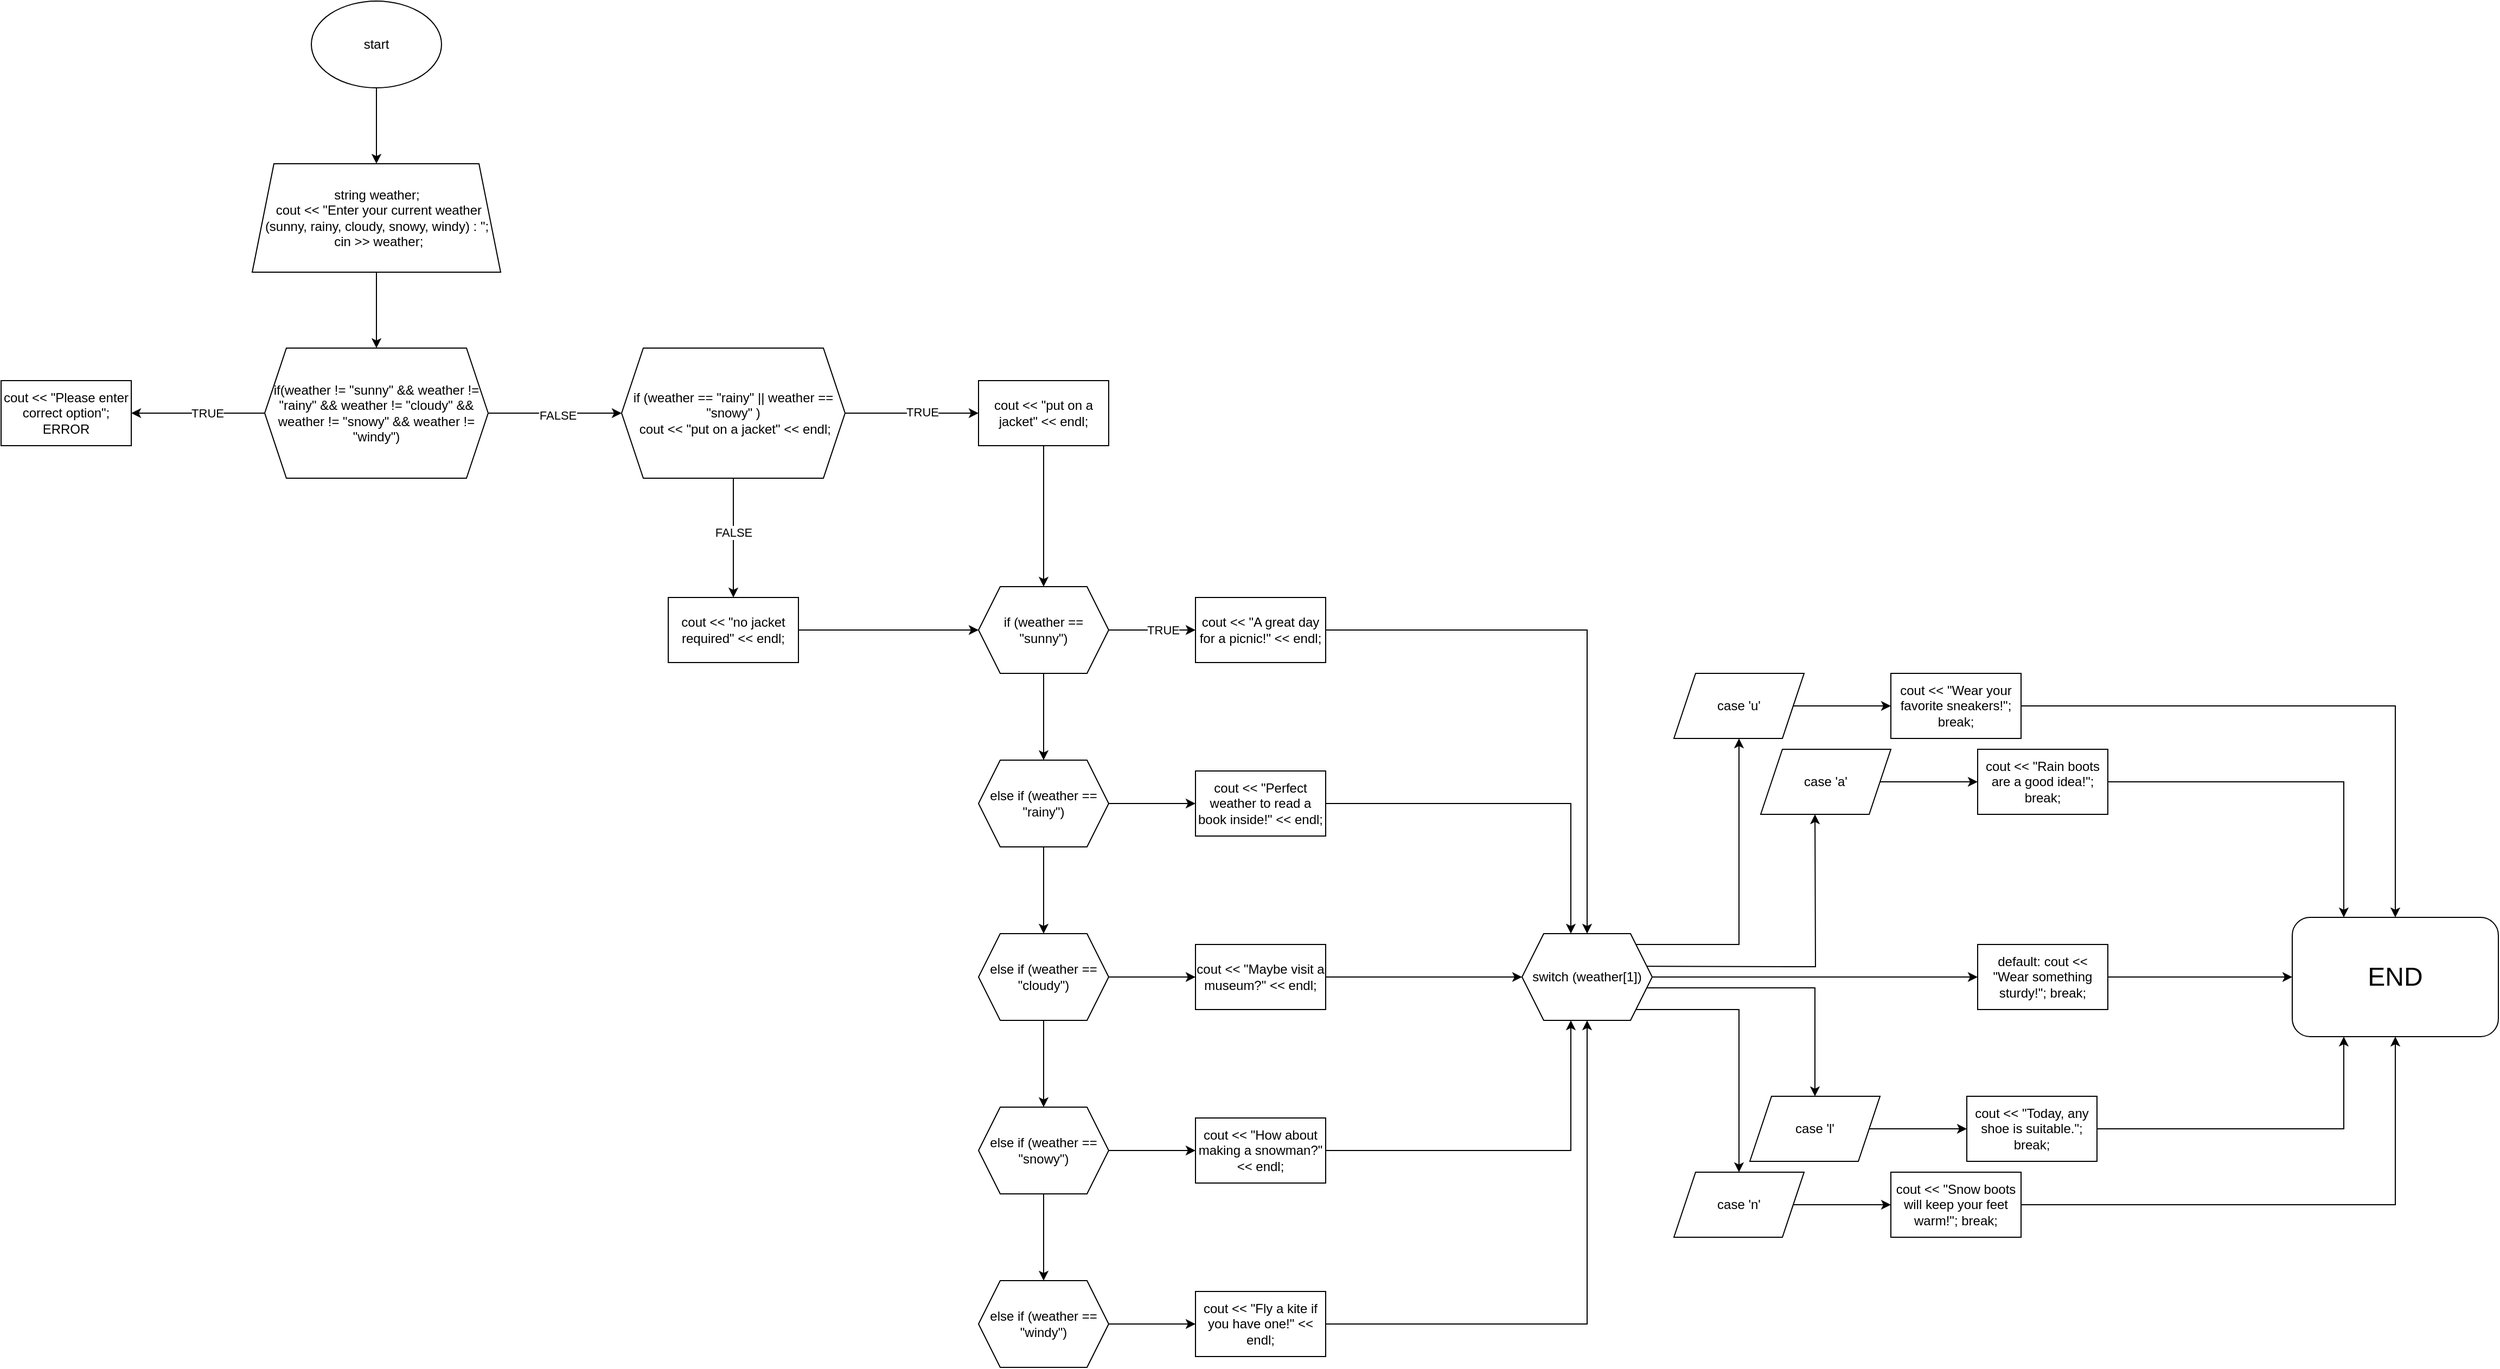 <mxfile version="24.8.4">
  <diagram name="Page-1" id="R4--Hn3CGyIyA2Z2W3ry">
    <mxGraphModel dx="2607" dy="1404" grid="1" gridSize="10" guides="1" tooltips="1" connect="1" arrows="1" fold="1" page="1" pageScale="1" pageWidth="827" pageHeight="1169" math="0" shadow="0">
      <root>
        <mxCell id="0" />
        <mxCell id="1" parent="0" />
        <mxCell id="BRve4qeUXSDAPpJKrcPa-3" value="" style="edgeStyle=orthogonalEdgeStyle;rounded=0;orthogonalLoop=1;jettySize=auto;html=1;" edge="1" parent="1" source="BRve4qeUXSDAPpJKrcPa-1" target="BRve4qeUXSDAPpJKrcPa-2">
          <mxGeometry relative="1" as="geometry" />
        </mxCell>
        <mxCell id="BRve4qeUXSDAPpJKrcPa-1" value="start" style="ellipse;whiteSpace=wrap;html=1;" vertex="1" parent="1">
          <mxGeometry x="354" y="60" width="120" height="80" as="geometry" />
        </mxCell>
        <mxCell id="BRve4qeUXSDAPpJKrcPa-5" value="" style="edgeStyle=orthogonalEdgeStyle;rounded=0;orthogonalLoop=1;jettySize=auto;html=1;" edge="1" parent="1" source="BRve4qeUXSDAPpJKrcPa-2" target="BRve4qeUXSDAPpJKrcPa-4">
          <mxGeometry relative="1" as="geometry" />
        </mxCell>
        <mxCell id="BRve4qeUXSDAPpJKrcPa-2" value="string weather;&lt;div&gt;&amp;nbsp;cout &amp;lt;&amp;lt; &quot;Enter your current weather (sunny, rainy, cloudy, snowy, windy) : &quot;;&lt;/div&gt;&lt;div&gt;&amp;nbsp;cin &amp;gt;&amp;gt; weather;&lt;/div&gt;" style="shape=trapezoid;perimeter=trapezoidPerimeter;whiteSpace=wrap;html=1;fixedSize=1;" vertex="1" parent="1">
          <mxGeometry x="299.5" y="210" width="229" height="100" as="geometry" />
        </mxCell>
        <mxCell id="BRve4qeUXSDAPpJKrcPa-7" value="" style="edgeStyle=orthogonalEdgeStyle;rounded=0;orthogonalLoop=1;jettySize=auto;html=1;" edge="1" parent="1" source="BRve4qeUXSDAPpJKrcPa-4" target="BRve4qeUXSDAPpJKrcPa-6">
          <mxGeometry relative="1" as="geometry" />
        </mxCell>
        <mxCell id="BRve4qeUXSDAPpJKrcPa-8" value="TRUE" style="edgeLabel;html=1;align=center;verticalAlign=middle;resizable=0;points=[];" vertex="1" connectable="0" parent="BRve4qeUXSDAPpJKrcPa-7">
          <mxGeometry x="-0.141" relative="1" as="geometry">
            <mxPoint as="offset" />
          </mxGeometry>
        </mxCell>
        <mxCell id="BRve4qeUXSDAPpJKrcPa-10" value="" style="edgeStyle=orthogonalEdgeStyle;rounded=0;orthogonalLoop=1;jettySize=auto;html=1;" edge="1" parent="1" source="BRve4qeUXSDAPpJKrcPa-4">
          <mxGeometry relative="1" as="geometry">
            <mxPoint x="640" y="440" as="targetPoint" />
          </mxGeometry>
        </mxCell>
        <mxCell id="BRve4qeUXSDAPpJKrcPa-11" value="FALSE" style="edgeLabel;html=1;align=center;verticalAlign=middle;resizable=0;points=[];" vertex="1" connectable="0" parent="BRve4qeUXSDAPpJKrcPa-10">
          <mxGeometry x="0.041" y="-1" relative="1" as="geometry">
            <mxPoint as="offset" />
          </mxGeometry>
        </mxCell>
        <mxCell id="BRve4qeUXSDAPpJKrcPa-4" value="if(weather != &quot;sunny&quot; &amp;&amp; weather != &quot;rainy&quot; &amp;&amp; weather != &quot;cloudy&quot; &amp;&amp; weather != &quot;snowy&quot; &amp;&amp; weather != &quot;windy&quot;)" style="shape=hexagon;perimeter=hexagonPerimeter2;whiteSpace=wrap;html=1;fixedSize=1;" vertex="1" parent="1">
          <mxGeometry x="311" y="380" width="206" height="120" as="geometry" />
        </mxCell>
        <mxCell id="BRve4qeUXSDAPpJKrcPa-6" value="cout &amp;lt;&amp;lt; &quot;Please enter correct option&quot;;&lt;div&gt;ERROR&lt;/div&gt;" style="whiteSpace=wrap;html=1;" vertex="1" parent="1">
          <mxGeometry x="68" y="410" width="120" height="60" as="geometry" />
        </mxCell>
        <mxCell id="BRve4qeUXSDAPpJKrcPa-14" value="" style="edgeStyle=orthogonalEdgeStyle;rounded=0;orthogonalLoop=1;jettySize=auto;html=1;" edge="1" parent="1" source="BRve4qeUXSDAPpJKrcPa-12" target="BRve4qeUXSDAPpJKrcPa-13">
          <mxGeometry relative="1" as="geometry" />
        </mxCell>
        <mxCell id="BRve4qeUXSDAPpJKrcPa-15" value="TRUE" style="edgeLabel;html=1;align=center;verticalAlign=middle;resizable=0;points=[];" vertex="1" connectable="0" parent="BRve4qeUXSDAPpJKrcPa-14">
          <mxGeometry x="0.145" y="1" relative="1" as="geometry">
            <mxPoint as="offset" />
          </mxGeometry>
        </mxCell>
        <mxCell id="BRve4qeUXSDAPpJKrcPa-17" value="" style="edgeStyle=orthogonalEdgeStyle;rounded=0;orthogonalLoop=1;jettySize=auto;html=1;" edge="1" parent="1" source="BRve4qeUXSDAPpJKrcPa-12" target="BRve4qeUXSDAPpJKrcPa-16">
          <mxGeometry relative="1" as="geometry" />
        </mxCell>
        <mxCell id="BRve4qeUXSDAPpJKrcPa-18" value="FALSE" style="edgeLabel;html=1;align=center;verticalAlign=middle;resizable=0;points=[];" vertex="1" connectable="0" parent="BRve4qeUXSDAPpJKrcPa-17">
          <mxGeometry x="-0.104" relative="1" as="geometry">
            <mxPoint as="offset" />
          </mxGeometry>
        </mxCell>
        <mxCell id="BRve4qeUXSDAPpJKrcPa-12" value="if (weather == &quot;rainy&quot; || weather == &quot;snowy&quot; )&lt;div&gt;&amp;nbsp;cout &amp;lt;&amp;lt; &quot;put on a jacket&quot; &amp;lt;&amp;lt; endl;&lt;/div&gt;" style="shape=hexagon;perimeter=hexagonPerimeter2;whiteSpace=wrap;html=1;fixedSize=1;" vertex="1" parent="1">
          <mxGeometry x="640" y="380" width="206" height="120" as="geometry" />
        </mxCell>
        <mxCell id="BRve4qeUXSDAPpJKrcPa-24" style="edgeStyle=orthogonalEdgeStyle;rounded=0;orthogonalLoop=1;jettySize=auto;html=1;entryX=0.5;entryY=0;entryDx=0;entryDy=0;" edge="1" parent="1" source="BRve4qeUXSDAPpJKrcPa-13" target="BRve4qeUXSDAPpJKrcPa-19">
          <mxGeometry relative="1" as="geometry" />
        </mxCell>
        <mxCell id="BRve4qeUXSDAPpJKrcPa-13" value="cout &lt;&lt; &quot;put on a jacket&quot; &lt;&lt; endl;" style="whiteSpace=wrap;html=1;" vertex="1" parent="1">
          <mxGeometry x="969" y="410" width="120" height="60" as="geometry" />
        </mxCell>
        <mxCell id="BRve4qeUXSDAPpJKrcPa-20" value="" style="edgeStyle=orthogonalEdgeStyle;rounded=0;orthogonalLoop=1;jettySize=auto;html=1;" edge="1" parent="1" source="BRve4qeUXSDAPpJKrcPa-16" target="BRve4qeUXSDAPpJKrcPa-19">
          <mxGeometry relative="1" as="geometry" />
        </mxCell>
        <mxCell id="BRve4qeUXSDAPpJKrcPa-16" value="cout &lt;&lt; &quot;no jacket required&quot; &lt;&lt; endl;" style="whiteSpace=wrap;html=1;" vertex="1" parent="1">
          <mxGeometry x="683" y="610" width="120" height="60" as="geometry" />
        </mxCell>
        <mxCell id="BRve4qeUXSDAPpJKrcPa-22" value="" style="edgeStyle=orthogonalEdgeStyle;rounded=0;orthogonalLoop=1;jettySize=auto;html=1;" edge="1" parent="1" source="BRve4qeUXSDAPpJKrcPa-19" target="BRve4qeUXSDAPpJKrcPa-21">
          <mxGeometry relative="1" as="geometry" />
        </mxCell>
        <mxCell id="BRve4qeUXSDAPpJKrcPa-23" value="TRUE" style="edgeLabel;html=1;align=center;verticalAlign=middle;resizable=0;points=[];" vertex="1" connectable="0" parent="BRve4qeUXSDAPpJKrcPa-22">
          <mxGeometry x="0.233" relative="1" as="geometry">
            <mxPoint as="offset" />
          </mxGeometry>
        </mxCell>
        <mxCell id="BRve4qeUXSDAPpJKrcPa-25" style="edgeStyle=orthogonalEdgeStyle;rounded=0;orthogonalLoop=1;jettySize=auto;html=1;" edge="1" parent="1" source="BRve4qeUXSDAPpJKrcPa-19">
          <mxGeometry relative="1" as="geometry">
            <mxPoint x="1029" y="760" as="targetPoint" />
          </mxGeometry>
        </mxCell>
        <mxCell id="BRve4qeUXSDAPpJKrcPa-19" value="if (weather == &quot;sunny&quot;)" style="shape=hexagon;perimeter=hexagonPerimeter2;whiteSpace=wrap;html=1;fixedSize=1;" vertex="1" parent="1">
          <mxGeometry x="969" y="600" width="120" height="80" as="geometry" />
        </mxCell>
        <mxCell id="BRve4qeUXSDAPpJKrcPa-45" value="" style="edgeStyle=orthogonalEdgeStyle;rounded=0;orthogonalLoop=1;jettySize=auto;html=1;" edge="1" parent="1" source="BRve4qeUXSDAPpJKrcPa-21" target="BRve4qeUXSDAPpJKrcPa-44">
          <mxGeometry relative="1" as="geometry" />
        </mxCell>
        <mxCell id="BRve4qeUXSDAPpJKrcPa-21" value="cout &amp;lt;&amp;lt; &quot;A great day for a picnic!&quot; &amp;lt;&amp;lt; endl;" style="whiteSpace=wrap;html=1;" vertex="1" parent="1">
          <mxGeometry x="1169" y="610" width="120" height="60" as="geometry" />
        </mxCell>
        <mxCell id="BRve4qeUXSDAPpJKrcPa-29" value="" style="edgeStyle=orthogonalEdgeStyle;rounded=0;orthogonalLoop=1;jettySize=auto;html=1;" edge="1" parent="1" source="BRve4qeUXSDAPpJKrcPa-27" target="BRve4qeUXSDAPpJKrcPa-28">
          <mxGeometry relative="1" as="geometry" />
        </mxCell>
        <mxCell id="BRve4qeUXSDAPpJKrcPa-31" value="" style="edgeStyle=orthogonalEdgeStyle;rounded=0;orthogonalLoop=1;jettySize=auto;html=1;" edge="1" parent="1" source="BRve4qeUXSDAPpJKrcPa-27" target="BRve4qeUXSDAPpJKrcPa-30">
          <mxGeometry relative="1" as="geometry" />
        </mxCell>
        <mxCell id="BRve4qeUXSDAPpJKrcPa-27" value="else if (weather == &quot;rainy&quot;)" style="shape=hexagon;perimeter=hexagonPerimeter2;whiteSpace=wrap;html=1;fixedSize=1;" vertex="1" parent="1">
          <mxGeometry x="969" y="760" width="120" height="80" as="geometry" />
        </mxCell>
        <mxCell id="BRve4qeUXSDAPpJKrcPa-46" style="edgeStyle=orthogonalEdgeStyle;rounded=0;orthogonalLoop=1;jettySize=auto;html=1;entryX=0.375;entryY=0;entryDx=0;entryDy=0;" edge="1" parent="1" source="BRve4qeUXSDAPpJKrcPa-28" target="BRve4qeUXSDAPpJKrcPa-44">
          <mxGeometry relative="1" as="geometry" />
        </mxCell>
        <mxCell id="BRve4qeUXSDAPpJKrcPa-28" value="cout &lt;&lt; &quot;Perfect weather to read a book inside!&quot; &lt;&lt; endl;" style="whiteSpace=wrap;html=1;" vertex="1" parent="1">
          <mxGeometry x="1169" y="770" width="120" height="60" as="geometry" />
        </mxCell>
        <mxCell id="BRve4qeUXSDAPpJKrcPa-34" value="" style="edgeStyle=orthogonalEdgeStyle;rounded=0;orthogonalLoop=1;jettySize=auto;html=1;" edge="1" parent="1" source="BRve4qeUXSDAPpJKrcPa-30" target="BRve4qeUXSDAPpJKrcPa-33">
          <mxGeometry relative="1" as="geometry" />
        </mxCell>
        <mxCell id="BRve4qeUXSDAPpJKrcPa-36" value="" style="edgeStyle=orthogonalEdgeStyle;rounded=0;orthogonalLoop=1;jettySize=auto;html=1;" edge="1" parent="1" source="BRve4qeUXSDAPpJKrcPa-30" target="BRve4qeUXSDAPpJKrcPa-35">
          <mxGeometry relative="1" as="geometry" />
        </mxCell>
        <mxCell id="BRve4qeUXSDAPpJKrcPa-30" value="else if (weather == &quot;cloudy&quot;)" style="shape=hexagon;perimeter=hexagonPerimeter2;whiteSpace=wrap;html=1;fixedSize=1;" vertex="1" parent="1">
          <mxGeometry x="969" y="920" width="120" height="80" as="geometry" />
        </mxCell>
        <mxCell id="BRve4qeUXSDAPpJKrcPa-47" style="edgeStyle=orthogonalEdgeStyle;rounded=0;orthogonalLoop=1;jettySize=auto;html=1;entryX=0;entryY=0.5;entryDx=0;entryDy=0;" edge="1" parent="1" source="BRve4qeUXSDAPpJKrcPa-33" target="BRve4qeUXSDAPpJKrcPa-44">
          <mxGeometry relative="1" as="geometry" />
        </mxCell>
        <mxCell id="BRve4qeUXSDAPpJKrcPa-33" value="cout &lt;&lt; &quot;Maybe visit a museum?&quot; &lt;&lt; endl;" style="whiteSpace=wrap;html=1;" vertex="1" parent="1">
          <mxGeometry x="1169" y="930" width="120" height="60" as="geometry" />
        </mxCell>
        <mxCell id="BRve4qeUXSDAPpJKrcPa-38" value="" style="edgeStyle=orthogonalEdgeStyle;rounded=0;orthogonalLoop=1;jettySize=auto;html=1;" edge="1" parent="1" source="BRve4qeUXSDAPpJKrcPa-35" target="BRve4qeUXSDAPpJKrcPa-37">
          <mxGeometry relative="1" as="geometry" />
        </mxCell>
        <mxCell id="BRve4qeUXSDAPpJKrcPa-41" value="" style="edgeStyle=orthogonalEdgeStyle;rounded=0;orthogonalLoop=1;jettySize=auto;html=1;" edge="1" parent="1" source="BRve4qeUXSDAPpJKrcPa-35" target="BRve4qeUXSDAPpJKrcPa-40">
          <mxGeometry relative="1" as="geometry" />
        </mxCell>
        <mxCell id="BRve4qeUXSDAPpJKrcPa-35" value="else if (weather == &quot;snowy&quot;)" style="shape=hexagon;perimeter=hexagonPerimeter2;whiteSpace=wrap;html=1;fixedSize=1;" vertex="1" parent="1">
          <mxGeometry x="969" y="1080" width="120" height="80" as="geometry" />
        </mxCell>
        <mxCell id="BRve4qeUXSDAPpJKrcPa-48" style="edgeStyle=orthogonalEdgeStyle;rounded=0;orthogonalLoop=1;jettySize=auto;html=1;entryX=0.375;entryY=1;entryDx=0;entryDy=0;" edge="1" parent="1" source="BRve4qeUXSDAPpJKrcPa-37" target="BRve4qeUXSDAPpJKrcPa-44">
          <mxGeometry relative="1" as="geometry" />
        </mxCell>
        <mxCell id="BRve4qeUXSDAPpJKrcPa-37" value="cout &amp;lt;&amp;lt; &quot;How about making a snowman?&quot; &amp;lt;&amp;lt; endl;" style="whiteSpace=wrap;html=1;" vertex="1" parent="1">
          <mxGeometry x="1169" y="1090" width="120" height="60" as="geometry" />
        </mxCell>
        <mxCell id="BRve4qeUXSDAPpJKrcPa-43" value="" style="edgeStyle=orthogonalEdgeStyle;rounded=0;orthogonalLoop=1;jettySize=auto;html=1;" edge="1" parent="1" source="BRve4qeUXSDAPpJKrcPa-40" target="BRve4qeUXSDAPpJKrcPa-42">
          <mxGeometry relative="1" as="geometry" />
        </mxCell>
        <mxCell id="BRve4qeUXSDAPpJKrcPa-40" value="else if (weather == &quot;windy&quot;)" style="shape=hexagon;perimeter=hexagonPerimeter2;whiteSpace=wrap;html=1;fixedSize=1;" vertex="1" parent="1">
          <mxGeometry x="969" y="1240" width="120" height="80" as="geometry" />
        </mxCell>
        <mxCell id="BRve4qeUXSDAPpJKrcPa-49" style="edgeStyle=orthogonalEdgeStyle;rounded=0;orthogonalLoop=1;jettySize=auto;html=1;entryX=0.5;entryY=1;entryDx=0;entryDy=0;" edge="1" parent="1" source="BRve4qeUXSDAPpJKrcPa-42" target="BRve4qeUXSDAPpJKrcPa-44">
          <mxGeometry relative="1" as="geometry" />
        </mxCell>
        <mxCell id="BRve4qeUXSDAPpJKrcPa-42" value="cout &lt;&lt; &quot;Fly a kite if you have one!&quot; &lt;&lt; endl;" style="whiteSpace=wrap;html=1;" vertex="1" parent="1">
          <mxGeometry x="1169" y="1250" width="120" height="60" as="geometry" />
        </mxCell>
        <mxCell id="BRve4qeUXSDAPpJKrcPa-51" value="" style="edgeStyle=orthogonalEdgeStyle;rounded=0;orthogonalLoop=1;jettySize=auto;html=1;" edge="1" parent="1" source="BRve4qeUXSDAPpJKrcPa-44" target="BRve4qeUXSDAPpJKrcPa-50">
          <mxGeometry relative="1" as="geometry">
            <Array as="points">
              <mxPoint x="1670" y="930" />
            </Array>
          </mxGeometry>
        </mxCell>
        <mxCell id="BRve4qeUXSDAPpJKrcPa-53" value="" style="edgeStyle=orthogonalEdgeStyle;rounded=0;orthogonalLoop=1;jettySize=auto;html=1;" edge="1" parent="1">
          <mxGeometry relative="1" as="geometry">
            <mxPoint x="1560" y="950" as="sourcePoint" />
            <mxPoint x="1740.04" y="810" as="targetPoint" />
          </mxGeometry>
        </mxCell>
        <mxCell id="BRve4qeUXSDAPpJKrcPa-56" value="" style="edgeStyle=orthogonalEdgeStyle;rounded=0;orthogonalLoop=1;jettySize=auto;html=1;" edge="1" parent="1" source="BRve4qeUXSDAPpJKrcPa-44" target="BRve4qeUXSDAPpJKrcPa-55">
          <mxGeometry relative="1" as="geometry">
            <Array as="points">
              <mxPoint x="1670" y="990" />
            </Array>
          </mxGeometry>
        </mxCell>
        <mxCell id="BRve4qeUXSDAPpJKrcPa-58" value="" style="edgeStyle=orthogonalEdgeStyle;rounded=0;orthogonalLoop=1;jettySize=auto;html=1;" edge="1" parent="1" source="BRve4qeUXSDAPpJKrcPa-44" target="BRve4qeUXSDAPpJKrcPa-57">
          <mxGeometry relative="1" as="geometry">
            <Array as="points">
              <mxPoint x="1740" y="970" />
            </Array>
          </mxGeometry>
        </mxCell>
        <mxCell id="BRve4qeUXSDAPpJKrcPa-69" style="edgeStyle=orthogonalEdgeStyle;rounded=0;orthogonalLoop=1;jettySize=auto;html=1;" edge="1" parent="1" source="BRve4qeUXSDAPpJKrcPa-44">
          <mxGeometry relative="1" as="geometry">
            <mxPoint x="1890" y="960" as="targetPoint" />
          </mxGeometry>
        </mxCell>
        <mxCell id="BRve4qeUXSDAPpJKrcPa-44" value="switch (weather[1])" style="shape=hexagon;perimeter=hexagonPerimeter2;whiteSpace=wrap;html=1;fixedSize=1;" vertex="1" parent="1">
          <mxGeometry x="1470" y="920" width="120" height="80" as="geometry" />
        </mxCell>
        <mxCell id="BRve4qeUXSDAPpJKrcPa-60" value="" style="edgeStyle=orthogonalEdgeStyle;rounded=0;orthogonalLoop=1;jettySize=auto;html=1;" edge="1" parent="1" source="BRve4qeUXSDAPpJKrcPa-50" target="BRve4qeUXSDAPpJKrcPa-59">
          <mxGeometry relative="1" as="geometry" />
        </mxCell>
        <mxCell id="BRve4qeUXSDAPpJKrcPa-50" value="case &#39;u&#39;" style="shape=parallelogram;perimeter=parallelogramPerimeter;whiteSpace=wrap;html=1;fixedSize=1;" vertex="1" parent="1">
          <mxGeometry x="1610" y="680" width="120" height="60" as="geometry" />
        </mxCell>
        <mxCell id="BRve4qeUXSDAPpJKrcPa-62" value="" style="edgeStyle=orthogonalEdgeStyle;rounded=0;orthogonalLoop=1;jettySize=auto;html=1;" edge="1" parent="1" source="BRve4qeUXSDAPpJKrcPa-52" target="BRve4qeUXSDAPpJKrcPa-61">
          <mxGeometry relative="1" as="geometry" />
        </mxCell>
        <mxCell id="BRve4qeUXSDAPpJKrcPa-52" value="case &#39;a&#39;" style="shape=parallelogram;perimeter=parallelogramPerimeter;whiteSpace=wrap;html=1;fixedSize=1;" vertex="1" parent="1">
          <mxGeometry x="1690" y="750" width="120" height="60" as="geometry" />
        </mxCell>
        <mxCell id="BRve4qeUXSDAPpJKrcPa-68" value="" style="edgeStyle=orthogonalEdgeStyle;rounded=0;orthogonalLoop=1;jettySize=auto;html=1;" edge="1" parent="1" source="BRve4qeUXSDAPpJKrcPa-55" target="BRve4qeUXSDAPpJKrcPa-67">
          <mxGeometry relative="1" as="geometry" />
        </mxCell>
        <mxCell id="BRve4qeUXSDAPpJKrcPa-55" value="case &#39;n&#39;" style="shape=parallelogram;perimeter=parallelogramPerimeter;whiteSpace=wrap;html=1;fixedSize=1;" vertex="1" parent="1">
          <mxGeometry x="1610" y="1140" width="120" height="60" as="geometry" />
        </mxCell>
        <mxCell id="BRve4qeUXSDAPpJKrcPa-64" value="" style="edgeStyle=orthogonalEdgeStyle;rounded=0;orthogonalLoop=1;jettySize=auto;html=1;" edge="1" parent="1" source="BRve4qeUXSDAPpJKrcPa-57" target="BRve4qeUXSDAPpJKrcPa-63">
          <mxGeometry relative="1" as="geometry" />
        </mxCell>
        <mxCell id="BRve4qeUXSDAPpJKrcPa-57" value="case &#39;l&#39;" style="shape=parallelogram;perimeter=parallelogramPerimeter;whiteSpace=wrap;html=1;fixedSize=1;" vertex="1" parent="1">
          <mxGeometry x="1680" y="1070" width="120" height="60" as="geometry" />
        </mxCell>
        <mxCell id="BRve4qeUXSDAPpJKrcPa-73" style="edgeStyle=orthogonalEdgeStyle;rounded=0;orthogonalLoop=1;jettySize=auto;html=1;" edge="1" parent="1" source="BRve4qeUXSDAPpJKrcPa-59" target="BRve4qeUXSDAPpJKrcPa-72">
          <mxGeometry relative="1" as="geometry" />
        </mxCell>
        <mxCell id="BRve4qeUXSDAPpJKrcPa-59" value="cout &lt;&lt; &quot;Wear your favorite sneakers!&quot;; break;" style="whiteSpace=wrap;html=1;" vertex="1" parent="1">
          <mxGeometry x="1810" y="680" width="120" height="60" as="geometry" />
        </mxCell>
        <mxCell id="BRve4qeUXSDAPpJKrcPa-74" style="edgeStyle=orthogonalEdgeStyle;rounded=0;orthogonalLoop=1;jettySize=auto;html=1;entryX=0.25;entryY=0;entryDx=0;entryDy=0;" edge="1" parent="1" source="BRve4qeUXSDAPpJKrcPa-61" target="BRve4qeUXSDAPpJKrcPa-72">
          <mxGeometry relative="1" as="geometry" />
        </mxCell>
        <mxCell id="BRve4qeUXSDAPpJKrcPa-61" value="cout &lt;&lt; &quot;Rain boots are a good idea!&quot;; break;" style="whiteSpace=wrap;html=1;" vertex="1" parent="1">
          <mxGeometry x="1890" y="750" width="120" height="60" as="geometry" />
        </mxCell>
        <mxCell id="BRve4qeUXSDAPpJKrcPa-76" style="edgeStyle=orthogonalEdgeStyle;rounded=0;orthogonalLoop=1;jettySize=auto;html=1;entryX=0.25;entryY=1;entryDx=0;entryDy=0;" edge="1" parent="1" source="BRve4qeUXSDAPpJKrcPa-63" target="BRve4qeUXSDAPpJKrcPa-72">
          <mxGeometry relative="1" as="geometry" />
        </mxCell>
        <mxCell id="BRve4qeUXSDAPpJKrcPa-63" value="cout &lt;&lt; &quot;Today, any shoe is suitable.&quot;; break;" style="whiteSpace=wrap;html=1;" vertex="1" parent="1">
          <mxGeometry x="1880" y="1070" width="120" height="60" as="geometry" />
        </mxCell>
        <mxCell id="BRve4qeUXSDAPpJKrcPa-77" style="edgeStyle=orthogonalEdgeStyle;rounded=0;orthogonalLoop=1;jettySize=auto;html=1;entryX=0.5;entryY=1;entryDx=0;entryDy=0;" edge="1" parent="1" source="BRve4qeUXSDAPpJKrcPa-67" target="BRve4qeUXSDAPpJKrcPa-72">
          <mxGeometry relative="1" as="geometry" />
        </mxCell>
        <mxCell id="BRve4qeUXSDAPpJKrcPa-67" value="cout &lt;&lt; &quot;Snow boots will keep your feet warm!&quot;; break;" style="whiteSpace=wrap;html=1;" vertex="1" parent="1">
          <mxGeometry x="1810" y="1140" width="120" height="60" as="geometry" />
        </mxCell>
        <mxCell id="BRve4qeUXSDAPpJKrcPa-75" style="edgeStyle=orthogonalEdgeStyle;rounded=0;orthogonalLoop=1;jettySize=auto;html=1;entryX=0;entryY=0.5;entryDx=0;entryDy=0;" edge="1" parent="1" source="BRve4qeUXSDAPpJKrcPa-70" target="BRve4qeUXSDAPpJKrcPa-72">
          <mxGeometry relative="1" as="geometry" />
        </mxCell>
        <mxCell id="BRve4qeUXSDAPpJKrcPa-70" value="default: cout &amp;lt;&amp;lt; &quot;Wear something sturdy!&quot;; break;" style="rounded=0;whiteSpace=wrap;html=1;" vertex="1" parent="1">
          <mxGeometry x="1890" y="930" width="120" height="60" as="geometry" />
        </mxCell>
        <mxCell id="BRve4qeUXSDAPpJKrcPa-72" value="&lt;font style=&quot;font-size: 24px;&quot;&gt;END&lt;/font&gt;" style="rounded=1;whiteSpace=wrap;html=1;" vertex="1" parent="1">
          <mxGeometry x="2180" y="905" width="190" height="110" as="geometry" />
        </mxCell>
      </root>
    </mxGraphModel>
  </diagram>
</mxfile>
